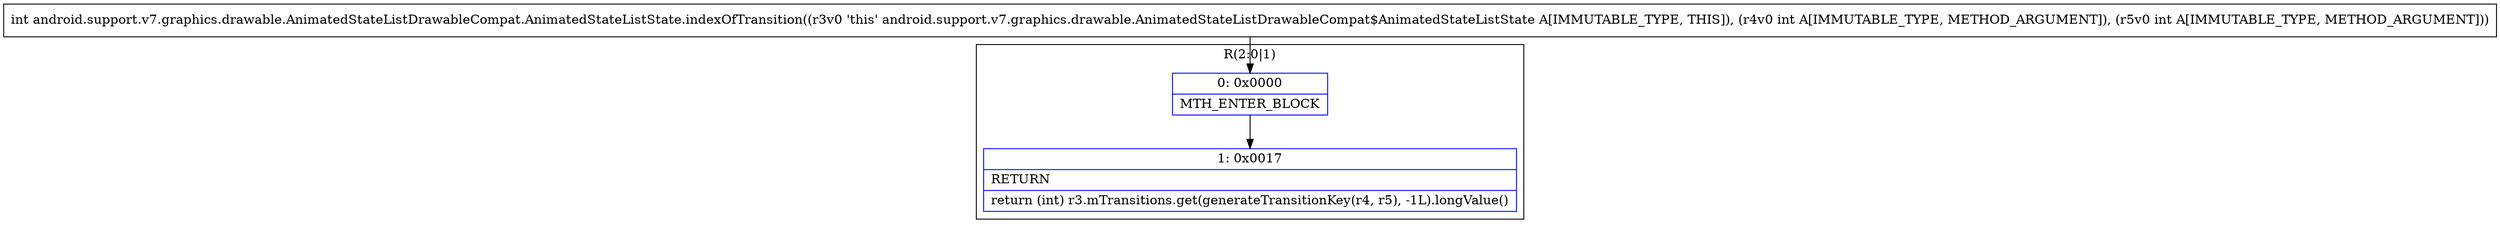digraph "CFG forandroid.support.v7.graphics.drawable.AnimatedStateListDrawableCompat.AnimatedStateListState.indexOfTransition(II)I" {
subgraph cluster_Region_1857755139 {
label = "R(2:0|1)";
node [shape=record,color=blue];
Node_0 [shape=record,label="{0\:\ 0x0000|MTH_ENTER_BLOCK\l}"];
Node_1 [shape=record,label="{1\:\ 0x0017|RETURN\l|return (int) r3.mTransitions.get(generateTransitionKey(r4, r5), \-1L).longValue()\l}"];
}
MethodNode[shape=record,label="{int android.support.v7.graphics.drawable.AnimatedStateListDrawableCompat.AnimatedStateListState.indexOfTransition((r3v0 'this' android.support.v7.graphics.drawable.AnimatedStateListDrawableCompat$AnimatedStateListState A[IMMUTABLE_TYPE, THIS]), (r4v0 int A[IMMUTABLE_TYPE, METHOD_ARGUMENT]), (r5v0 int A[IMMUTABLE_TYPE, METHOD_ARGUMENT])) }"];
MethodNode -> Node_0;
Node_0 -> Node_1;
}

